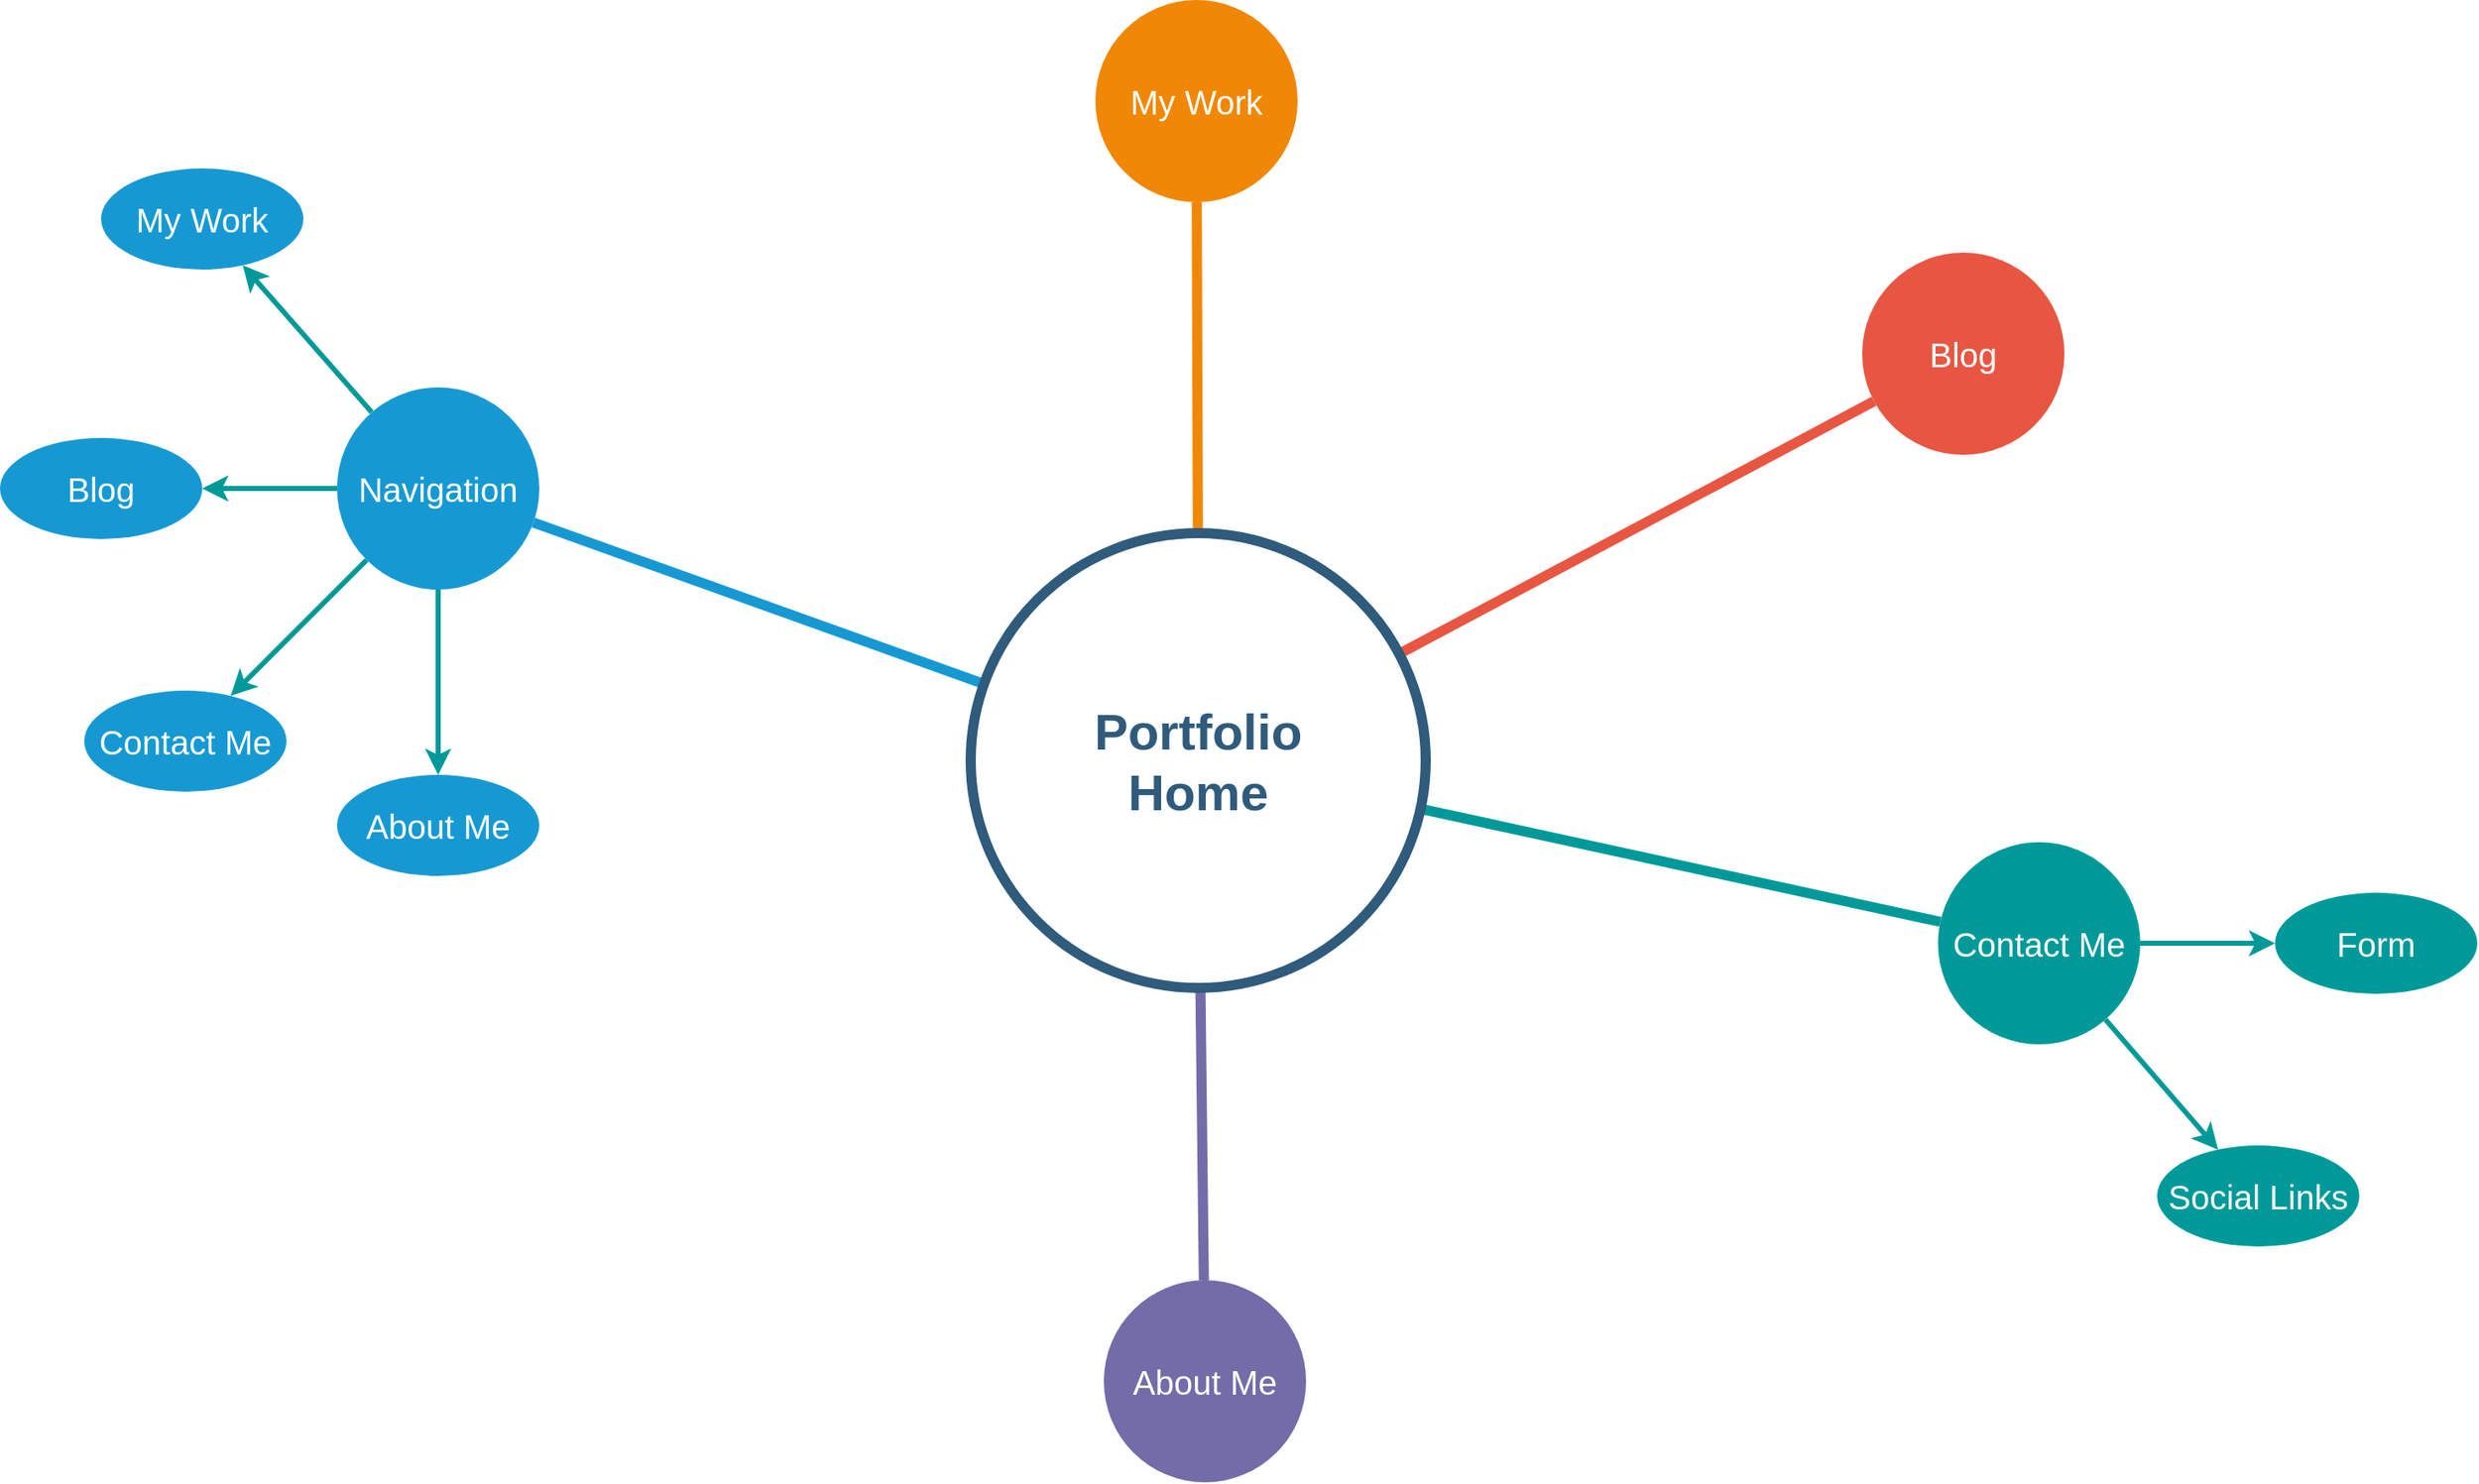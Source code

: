 <mxfile version="15.5.4" type="dropbox"><diagram id="6a731a19-8d31-9384-78a2-239565b7b9f0" name="Page-1"><mxGraphModel dx="870" dy="1421" grid="1" gridSize="10" guides="1" tooltips="1" connect="1" arrows="1" fold="1" page="1" pageScale="1" pageWidth="1169" pageHeight="827" background="none" math="0" shadow="0"><root><mxCell id="0"/><mxCell id="1" parent="0"/><mxCell id="D9zywatuZngNDFW1zSJL-1555" value="" style="edgeStyle=none;rounded=0;orthogonalLoop=1;jettySize=auto;html=1;strokeColor=#009999;strokeWidth=3;" parent="1" source="1350" target="D9zywatuZngNDFW1zSJL-1554" edge="1"><mxGeometry relative="1" as="geometry"/></mxCell><mxCell id="D9zywatuZngNDFW1zSJL-1557" value="" style="edgeStyle=none;rounded=0;orthogonalLoop=1;jettySize=auto;html=1;strokeColor=#009999;strokeWidth=3;" parent="1" source="1350" target="D9zywatuZngNDFW1zSJL-1556" edge="1"><mxGeometry relative="1" as="geometry"/></mxCell><mxCell id="D9zywatuZngNDFW1zSJL-1559" value="" style="edgeStyle=none;rounded=0;orthogonalLoop=1;jettySize=auto;html=1;strokeColor=#009999;strokeWidth=3;" parent="1" source="1350" target="D9zywatuZngNDFW1zSJL-1558" edge="1"><mxGeometry relative="1" as="geometry"/></mxCell><mxCell id="D9zywatuZngNDFW1zSJL-1561" value="" style="edgeStyle=none;rounded=0;orthogonalLoop=1;jettySize=auto;html=1;strokeColor=#009999;strokeWidth=3;" parent="1" source="1350" target="D9zywatuZngNDFW1zSJL-1560" edge="1"><mxGeometry relative="1" as="geometry"/></mxCell><mxCell id="1350" value="Navigation" style="ellipse;whiteSpace=wrap;html=1;shadow=0;fontFamily=Helvetica;fontSize=20;fontColor=#FFFFFF;align=center;strokeWidth=3;fillColor=#1699D3;strokeColor=none;" parent="1" vertex="1"><mxGeometry x="240" y="-440" width="120" height="120" as="geometry"/></mxCell><mxCell id="1351" value="My Work" style="ellipse;whiteSpace=wrap;html=1;shadow=0;fontFamily=Helvetica;fontSize=20;fontColor=#FFFFFF;align=center;strokeWidth=3;fillColor=#F08705;strokeColor=none;gradientColor=none;" parent="1" vertex="1"><mxGeometry x="690" y="-670" width="120" height="120" as="geometry"/></mxCell><mxCell id="1352" value="Blog" style="ellipse;whiteSpace=wrap;html=1;shadow=0;fontFamily=Helvetica;fontSize=20;fontColor=#FFFFFF;align=center;strokeWidth=3;fillColor=#E85642;strokeColor=none;" parent="1" vertex="1"><mxGeometry x="1145" y="-520" width="120" height="120" as="geometry"/></mxCell><mxCell id="D9zywatuZngNDFW1zSJL-1563" value="" style="edgeStyle=none;rounded=0;orthogonalLoop=1;jettySize=auto;html=1;strokeColor=#009999;strokeWidth=3;" parent="1" source="1353" target="D9zywatuZngNDFW1zSJL-1562" edge="1"><mxGeometry relative="1" as="geometry"/></mxCell><mxCell id="D9zywatuZngNDFW1zSJL-1565" value="" style="edgeStyle=none;rounded=0;orthogonalLoop=1;jettySize=auto;html=1;strokeColor=#009999;strokeWidth=3;" parent="1" source="1353" target="D9zywatuZngNDFW1zSJL-1564" edge="1"><mxGeometry relative="1" as="geometry"/></mxCell><mxCell id="1353" value="Contact Me" style="ellipse;whiteSpace=wrap;html=1;shadow=0;fontFamily=Helvetica;fontSize=20;fontColor=#FFFFFF;align=center;strokeWidth=3;fillColor=#009999;strokeColor=none;" parent="1" vertex="1"><mxGeometry x="1190" y="-170" width="120" height="120" as="geometry"/></mxCell><mxCell id="1354" value="About Me" style="ellipse;whiteSpace=wrap;html=1;shadow=0;fontFamily=Helvetica;fontSize=20;fontColor=#FFFFFF;align=center;strokeWidth=3;fillColor=#736ca8;strokeColor=none;" parent="1" vertex="1"><mxGeometry x="695" y="90" width="120" height="120" as="geometry"/></mxCell><mxCell id="1359" style="endArrow=none;strokeWidth=6;strokeColor=#1699D3;html=1;" parent="1" source="1515" target="1350" edge="1"><mxGeometry relative="1" as="geometry"/></mxCell><mxCell id="1360" style="endArrow=none;strokeWidth=6;strokeColor=#f08705;html=1;" parent="1" source="1515" target="1351" edge="1"><mxGeometry relative="1" as="geometry"/></mxCell><mxCell id="1361" style="endArrow=none;strokeWidth=6;strokeColor=#E85642;html=1;" parent="1" source="1515" target="1352" edge="1"><mxGeometry relative="1" as="geometry"/></mxCell><mxCell id="1362" style="endArrow=none;strokeWidth=6;strokeColor=#009999;html=1;" parent="1" source="1515" target="1353" edge="1"><mxGeometry relative="1" as="geometry"/></mxCell><mxCell id="1364" style="endArrow=none;strokeWidth=6;strokeColor=#736ca8;html=1;" parent="1" source="1515" target="1354" edge="1"><mxGeometry relative="1" as="geometry"/></mxCell><mxCell id="1515" value="Portfolio&lt;br&gt;Home" style="ellipse;whiteSpace=wrap;html=1;shadow=0;fontFamily=Helvetica;fontSize=30;fontColor=#2F5B7C;align=center;strokeColor=#2F5B7C;strokeWidth=6;fillColor=#FFFFFF;fontStyle=1;gradientColor=none;" parent="1" vertex="1"><mxGeometry x="616" y="-353.5" width="270" height="270" as="geometry"/></mxCell><mxCell id="D9zywatuZngNDFW1zSJL-1554" value="My Work" style="ellipse;whiteSpace=wrap;html=1;shadow=0;fontSize=20;fontColor=#FFFFFF;strokeColor=none;strokeWidth=3;fillColor=#1699D3;" parent="1" vertex="1"><mxGeometry x="100" y="-570" width="120" height="60" as="geometry"/></mxCell><mxCell id="D9zywatuZngNDFW1zSJL-1556" value="Blog" style="ellipse;whiteSpace=wrap;html=1;shadow=0;fontSize=20;fontColor=#FFFFFF;strokeColor=none;strokeWidth=3;fillColor=#1699D3;" parent="1" vertex="1"><mxGeometry x="40" y="-410" width="120" height="60" as="geometry"/></mxCell><mxCell id="D9zywatuZngNDFW1zSJL-1558" value="About Me" style="ellipse;whiteSpace=wrap;html=1;shadow=0;fontSize=20;fontColor=#FFFFFF;strokeColor=none;strokeWidth=3;fillColor=#1699D3;" parent="1" vertex="1"><mxGeometry x="240" y="-210" width="120" height="60" as="geometry"/></mxCell><mxCell id="D9zywatuZngNDFW1zSJL-1560" value="Contact Me" style="ellipse;whiteSpace=wrap;html=1;shadow=0;fontSize=20;fontColor=#FFFFFF;strokeColor=none;strokeWidth=3;fillColor=#1699D3;" parent="1" vertex="1"><mxGeometry x="90" y="-260" width="120" height="60" as="geometry"/></mxCell><mxCell id="D9zywatuZngNDFW1zSJL-1562" value="Form" style="ellipse;whiteSpace=wrap;html=1;shadow=0;fontSize=20;fontColor=#FFFFFF;strokeColor=none;strokeWidth=3;fillColor=#009999;" parent="1" vertex="1"><mxGeometry x="1390" y="-140" width="120" height="60" as="geometry"/></mxCell><mxCell id="D9zywatuZngNDFW1zSJL-1564" value="Social Links" style="ellipse;whiteSpace=wrap;html=1;shadow=0;fontSize=20;fontColor=#FFFFFF;strokeColor=none;strokeWidth=3;fillColor=#009999;" parent="1" vertex="1"><mxGeometry x="1320" y="10" width="120" height="60" as="geometry"/></mxCell></root></mxGraphModel></diagram></mxfile>
